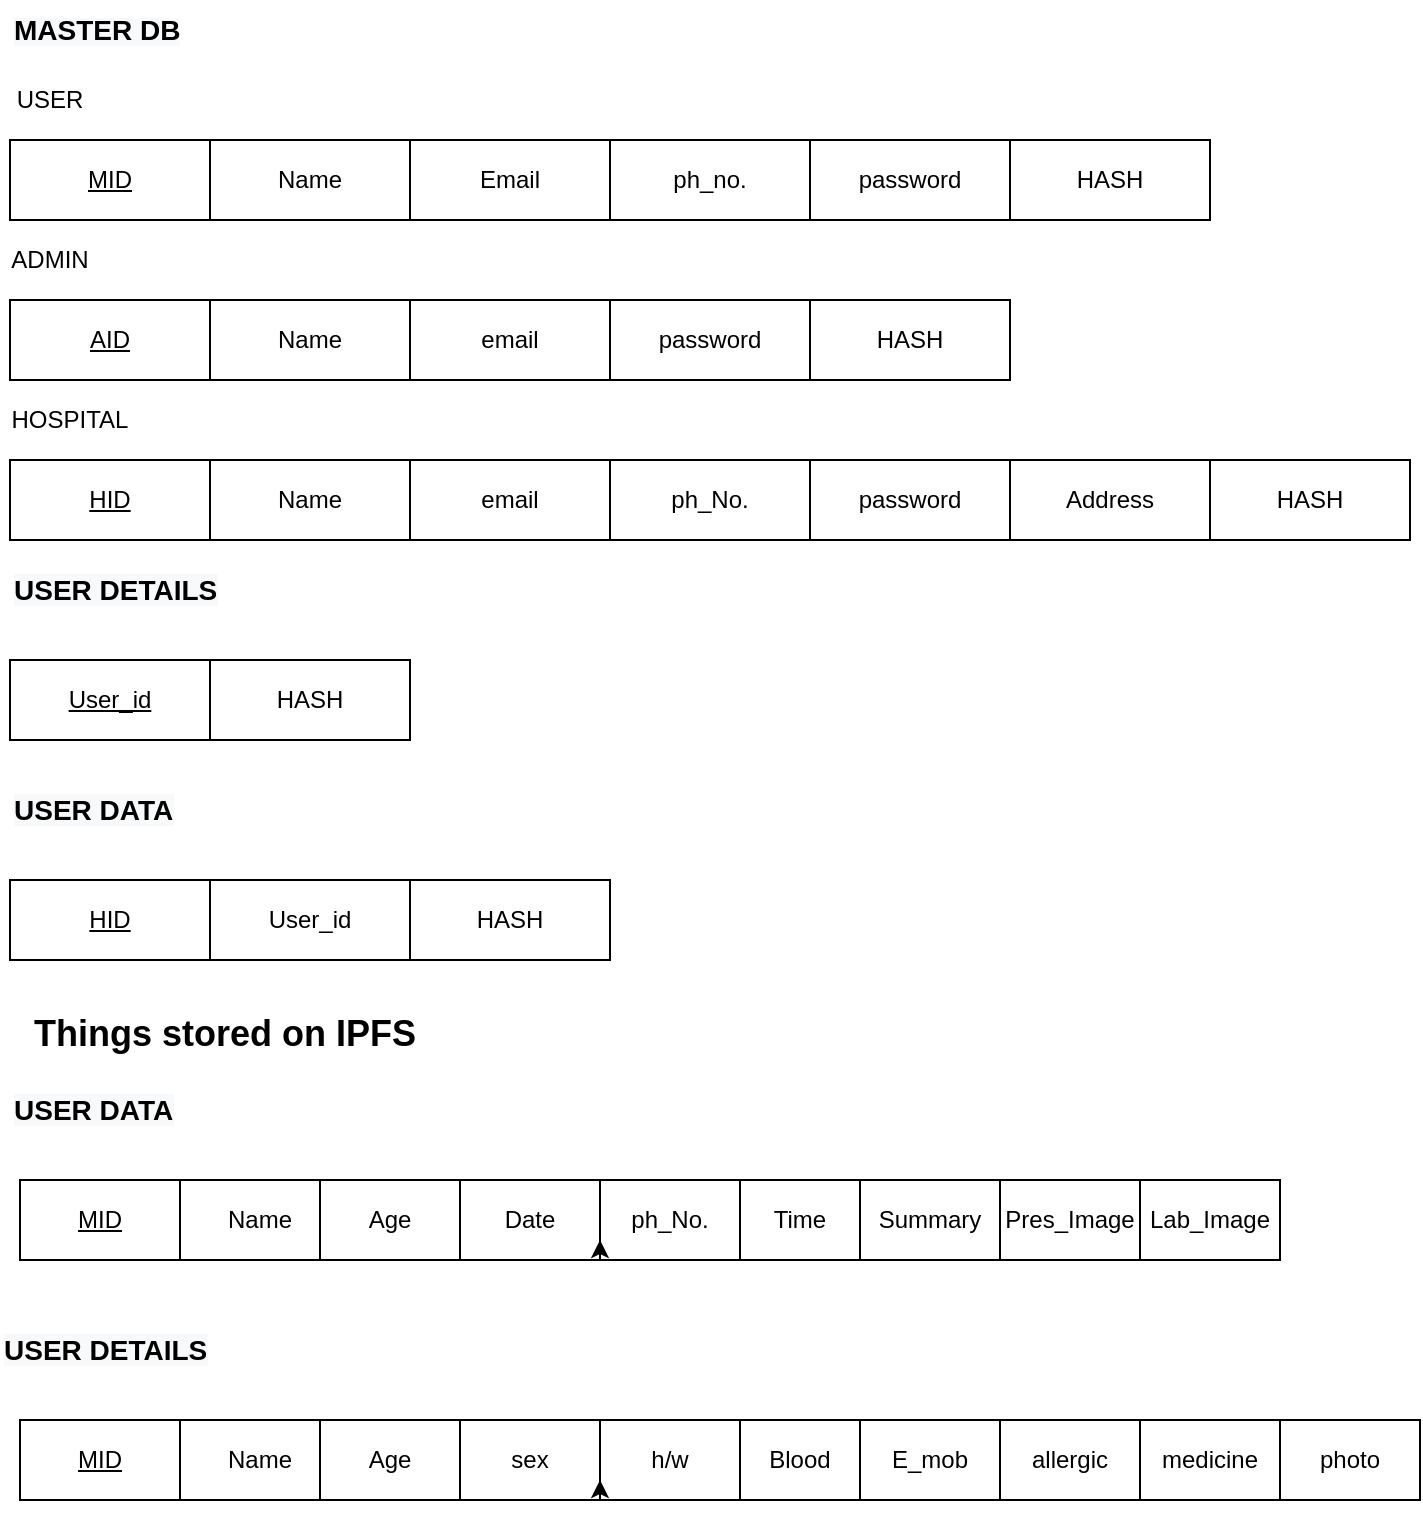 <mxfile version="13.9.9" type="device"><diagram id="O0l4MzZYGpeSpDicIB4F" name="Page-1"><mxGraphModel dx="488" dy="282" grid="1" gridSize="10" guides="1" tooltips="1" connect="1" arrows="1" fold="1" page="1" pageScale="1" pageWidth="850" pageHeight="1100" math="0" shadow="0"><root><mxCell id="0"/><mxCell id="1" parent="0"/><mxCell id="fEGNjA-mI5WPNK1NcOuQ-1" value="&lt;u&gt;MID&lt;/u&gt;" style="whiteSpace=wrap;html=1;align=center;" parent="1" vertex="1"><mxGeometry x="70" y="80" width="100" height="40" as="geometry"/></mxCell><mxCell id="fEGNjA-mI5WPNK1NcOuQ-2" value="Name" style="whiteSpace=wrap;html=1;align=center;" parent="1" vertex="1"><mxGeometry x="170" y="80" width="100" height="40" as="geometry"/></mxCell><mxCell id="fEGNjA-mI5WPNK1NcOuQ-3" value="Email" style="whiteSpace=wrap;html=1;align=center;" parent="1" vertex="1"><mxGeometry x="270" y="80" width="100" height="40" as="geometry"/></mxCell><mxCell id="fEGNjA-mI5WPNK1NcOuQ-4" value="ph_no." style="whiteSpace=wrap;html=1;align=center;" parent="1" vertex="1"><mxGeometry x="370" y="80" width="100" height="40" as="geometry"/></mxCell><mxCell id="fEGNjA-mI5WPNK1NcOuQ-5" value="password" style="whiteSpace=wrap;html=1;align=center;" parent="1" vertex="1"><mxGeometry x="470" y="80" width="100" height="40" as="geometry"/></mxCell><mxCell id="fEGNjA-mI5WPNK1NcOuQ-6" value="&lt;u&gt;AID&lt;/u&gt;" style="whiteSpace=wrap;html=1;align=center;" parent="1" vertex="1"><mxGeometry x="70" y="160" width="100" height="40" as="geometry"/></mxCell><mxCell id="fEGNjA-mI5WPNK1NcOuQ-7" value="Name" style="whiteSpace=wrap;html=1;align=center;" parent="1" vertex="1"><mxGeometry x="170" y="160" width="100" height="40" as="geometry"/></mxCell><mxCell id="fEGNjA-mI5WPNK1NcOuQ-8" value="email" style="whiteSpace=wrap;html=1;align=center;" parent="1" vertex="1"><mxGeometry x="270" y="160" width="100" height="40" as="geometry"/></mxCell><mxCell id="fEGNjA-mI5WPNK1NcOuQ-9" value="password" style="whiteSpace=wrap;html=1;align=center;" parent="1" vertex="1"><mxGeometry x="370" y="160" width="100" height="40" as="geometry"/></mxCell><mxCell id="fEGNjA-mI5WPNK1NcOuQ-10" value="HASH" style="whiteSpace=wrap;html=1;align=center;" parent="1" vertex="1"><mxGeometry x="470" y="160" width="100" height="40" as="geometry"/></mxCell><mxCell id="fEGNjA-mI5WPNK1NcOuQ-11" value="&lt;u&gt;HID&lt;/u&gt;" style="whiteSpace=wrap;html=1;align=center;" parent="1" vertex="1"><mxGeometry x="70" y="240" width="100" height="40" as="geometry"/></mxCell><mxCell id="fEGNjA-mI5WPNK1NcOuQ-12" value="Name" style="whiteSpace=wrap;html=1;align=center;" parent="1" vertex="1"><mxGeometry x="170" y="240" width="100" height="40" as="geometry"/></mxCell><mxCell id="fEGNjA-mI5WPNK1NcOuQ-13" value="email" style="whiteSpace=wrap;html=1;align=center;" parent="1" vertex="1"><mxGeometry x="270" y="240" width="100" height="40" as="geometry"/></mxCell><mxCell id="fEGNjA-mI5WPNK1NcOuQ-14" value="ph_No." style="whiteSpace=wrap;html=1;align=center;" parent="1" vertex="1"><mxGeometry x="370" y="240" width="100" height="40" as="geometry"/></mxCell><mxCell id="fEGNjA-mI5WPNK1NcOuQ-15" value="password" style="whiteSpace=wrap;html=1;align=center;" parent="1" vertex="1"><mxGeometry x="470" y="240" width="100" height="40" as="geometry"/></mxCell><mxCell id="fEGNjA-mI5WPNK1NcOuQ-27" value="USER" style="text;html=1;strokeColor=none;fillColor=none;align=center;verticalAlign=middle;whiteSpace=wrap;rounded=0;" parent="1" vertex="1"><mxGeometry x="70" y="50" width="40" height="20" as="geometry"/></mxCell><mxCell id="fEGNjA-mI5WPNK1NcOuQ-28" value="ADMIN" style="text;html=1;strokeColor=none;fillColor=none;align=center;verticalAlign=middle;whiteSpace=wrap;rounded=0;" parent="1" vertex="1"><mxGeometry x="70" y="130" width="40" height="20" as="geometry"/></mxCell><mxCell id="fEGNjA-mI5WPNK1NcOuQ-29" value="HOSPITAL" style="text;html=1;strokeColor=none;fillColor=none;align=center;verticalAlign=middle;whiteSpace=wrap;rounded=0;" parent="1" vertex="1"><mxGeometry x="80" y="210" width="40" height="20" as="geometry"/></mxCell><mxCell id="VhG3dxWV9V65xpA585kv-2" value="&lt;span style=&quot;color: rgb(0 , 0 , 0) ; font-family: &amp;#34;helvetica&amp;#34; ; font-style: normal ; letter-spacing: normal ; text-align: center ; text-indent: 0px ; text-transform: none ; word-spacing: 0px ; background-color: rgb(248 , 249 , 250) ; display: inline ; float: none&quot;&gt;&lt;font style=&quot;font-size: 14px&quot;&gt;&lt;b&gt;MASTER DB&lt;/b&gt;&lt;/font&gt;&lt;/span&gt;" style="text;whiteSpace=wrap;html=1;" vertex="1" parent="1"><mxGeometry x="70" y="10" width="110" height="30" as="geometry"/></mxCell><mxCell id="VhG3dxWV9V65xpA585kv-3" value="HASH" style="whiteSpace=wrap;html=1;align=center;" vertex="1" parent="1"><mxGeometry x="570" y="80" width="100" height="40" as="geometry"/></mxCell><mxCell id="VhG3dxWV9V65xpA585kv-4" value="Address" style="whiteSpace=wrap;html=1;align=center;" vertex="1" parent="1"><mxGeometry x="570" y="240" width="100" height="40" as="geometry"/></mxCell><mxCell id="VhG3dxWV9V65xpA585kv-5" value="HASH" style="whiteSpace=wrap;html=1;align=center;" vertex="1" parent="1"><mxGeometry x="670" y="240" width="100" height="40" as="geometry"/></mxCell><mxCell id="VhG3dxWV9V65xpA585kv-7" value="&lt;b style=&quot;color: rgb(0 , 0 , 0) ; font-family: &amp;#34;helvetica&amp;#34; ; font-size: 14px ; font-style: normal ; letter-spacing: normal ; text-align: center ; text-indent: 0px ; text-transform: none ; word-spacing: 0px ; background-color: rgb(248 , 249 , 250)&quot;&gt;USER DETAILS&lt;/b&gt;" style="text;whiteSpace=wrap;html=1;" vertex="1" parent="1"><mxGeometry x="70" y="290" width="110" height="30" as="geometry"/></mxCell><mxCell id="VhG3dxWV9V65xpA585kv-8" value="&lt;u&gt;User_id&lt;/u&gt;" style="whiteSpace=wrap;html=1;align=center;" vertex="1" parent="1"><mxGeometry x="70" y="340" width="100" height="40" as="geometry"/></mxCell><mxCell id="VhG3dxWV9V65xpA585kv-9" value="HASH" style="whiteSpace=wrap;html=1;align=center;" vertex="1" parent="1"><mxGeometry x="170" y="340" width="100" height="40" as="geometry"/></mxCell><mxCell id="VhG3dxWV9V65xpA585kv-11" value="&lt;u&gt;HID&lt;/u&gt;" style="whiteSpace=wrap;html=1;align=center;" vertex="1" parent="1"><mxGeometry x="70" y="240" width="100" height="40" as="geometry"/></mxCell><mxCell id="VhG3dxWV9V65xpA585kv-12" value="User_id" style="whiteSpace=wrap;html=1;align=center;" vertex="1" parent="1"><mxGeometry x="170" y="450" width="100" height="40" as="geometry"/></mxCell><mxCell id="VhG3dxWV9V65xpA585kv-13" value="HASH" style="whiteSpace=wrap;html=1;align=center;" vertex="1" parent="1"><mxGeometry x="270" y="450" width="100" height="40" as="geometry"/></mxCell><mxCell id="VhG3dxWV9V65xpA585kv-14" value="&lt;u&gt;HID&lt;/u&gt;" style="whiteSpace=wrap;html=1;align=center;" vertex="1" parent="1"><mxGeometry x="70" y="450" width="100" height="40" as="geometry"/></mxCell><mxCell id="VhG3dxWV9V65xpA585kv-15" value="&lt;b style=&quot;color: rgb(0 , 0 , 0) ; font-family: &amp;#34;helvetica&amp;#34; ; font-size: 14px ; font-style: normal ; letter-spacing: normal ; text-align: center ; text-indent: 0px ; text-transform: none ; word-spacing: 0px ; background-color: rgb(248 , 249 , 250)&quot;&gt;USER DATA&lt;/b&gt;" style="text;whiteSpace=wrap;html=1;" vertex="1" parent="1"><mxGeometry x="70" y="400" width="110" height="30" as="geometry"/></mxCell><mxCell id="VhG3dxWV9V65xpA585kv-16" value="&lt;div style=&quot;text-align: center&quot;&gt;&lt;font face=&quot;helvetica&quot; style=&quot;font-size: 18px&quot;&gt;&lt;b&gt;Things stored on IPFS&lt;/b&gt;&lt;/font&gt;&lt;/div&gt;" style="text;whiteSpace=wrap;html=1;" vertex="1" parent="1"><mxGeometry x="80" y="510" width="200" height="30" as="geometry"/></mxCell><mxCell id="VhG3dxWV9V65xpA585kv-17" value="Name" style="whiteSpace=wrap;html=1;align=center;" vertex="1" parent="1"><mxGeometry x="155" y="600" width="80" height="40" as="geometry"/></mxCell><mxCell id="VhG3dxWV9V65xpA585kv-19" value="ph_No." style="whiteSpace=wrap;html=1;align=center;" vertex="1" parent="1"><mxGeometry x="365" y="600" width="70" height="40" as="geometry"/></mxCell><mxCell id="VhG3dxWV9V65xpA585kv-21" value="Summary" style="whiteSpace=wrap;html=1;align=center;" vertex="1" parent="1"><mxGeometry x="495" y="600" width="70" height="40" as="geometry"/></mxCell><mxCell id="VhG3dxWV9V65xpA585kv-22" value="Pres_Image" style="whiteSpace=wrap;html=1;align=center;" vertex="1" parent="1"><mxGeometry x="565" y="600" width="70" height="40" as="geometry"/></mxCell><mxCell id="VhG3dxWV9V65xpA585kv-24" value="&lt;b style=&quot;color: rgb(0, 0, 0); font-style: normal; letter-spacing: normal; text-indent: 0px; text-transform: none; word-spacing: 0px; font-family: helvetica; font-size: 14px; text-align: center; background-color: rgb(248, 249, 250);&quot;&gt;USER DATA&lt;/b&gt;" style="text;whiteSpace=wrap;html=1;" vertex="1" parent="1"><mxGeometry x="70" y="550" width="110" height="30" as="geometry"/></mxCell><mxCell id="VhG3dxWV9V65xpA585kv-26" value="&lt;u&gt;MID&lt;/u&gt;" style="whiteSpace=wrap;html=1;align=center;" vertex="1" parent="1"><mxGeometry x="75" y="600" width="80" height="40" as="geometry"/></mxCell><mxCell id="VhG3dxWV9V65xpA585kv-27" value="Age" style="whiteSpace=wrap;html=1;align=center;" vertex="1" parent="1"><mxGeometry x="225" y="600" width="70" height="40" as="geometry"/></mxCell><mxCell id="VhG3dxWV9V65xpA585kv-28" value="Date" style="whiteSpace=wrap;html=1;align=center;" vertex="1" parent="1"><mxGeometry x="295" y="600" width="70" height="40" as="geometry"/></mxCell><mxCell id="VhG3dxWV9V65xpA585kv-29" value="Time" style="whiteSpace=wrap;html=1;align=center;" vertex="1" parent="1"><mxGeometry x="435" y="600" width="60" height="40" as="geometry"/></mxCell><mxCell id="VhG3dxWV9V65xpA585kv-30" value="Lab_Image" style="whiteSpace=wrap;html=1;align=center;" vertex="1" parent="1"><mxGeometry x="635" y="600" width="70" height="40" as="geometry"/></mxCell><mxCell id="VhG3dxWV9V65xpA585kv-33" style="edgeStyle=orthogonalEdgeStyle;rounded=0;orthogonalLoop=1;jettySize=auto;html=1;exitX=0.25;exitY=1;exitDx=0;exitDy=0;entryX=0;entryY=0.75;entryDx=0;entryDy=0;" edge="1" parent="1" source="VhG3dxWV9V65xpA585kv-19" target="VhG3dxWV9V65xpA585kv-19"><mxGeometry relative="1" as="geometry"/></mxCell><mxCell id="VhG3dxWV9V65xpA585kv-34" value="Name" style="whiteSpace=wrap;html=1;align=center;" vertex="1" parent="1"><mxGeometry x="155" y="720" width="80" height="40" as="geometry"/></mxCell><mxCell id="VhG3dxWV9V65xpA585kv-35" value="h/w" style="whiteSpace=wrap;html=1;align=center;" vertex="1" parent="1"><mxGeometry x="365" y="720" width="70" height="40" as="geometry"/></mxCell><mxCell id="VhG3dxWV9V65xpA585kv-36" value="E_mob" style="whiteSpace=wrap;html=1;align=center;" vertex="1" parent="1"><mxGeometry x="495" y="720" width="70" height="40" as="geometry"/></mxCell><mxCell id="VhG3dxWV9V65xpA585kv-37" value="allergic" style="whiteSpace=wrap;html=1;align=center;" vertex="1" parent="1"><mxGeometry x="565" y="720" width="70" height="40" as="geometry"/></mxCell><mxCell id="VhG3dxWV9V65xpA585kv-38" value="&lt;u&gt;MID&lt;/u&gt;" style="whiteSpace=wrap;html=1;align=center;" vertex="1" parent="1"><mxGeometry x="75" y="720" width="80" height="40" as="geometry"/></mxCell><mxCell id="VhG3dxWV9V65xpA585kv-39" value="Age" style="whiteSpace=wrap;html=1;align=center;" vertex="1" parent="1"><mxGeometry x="225" y="720" width="70" height="40" as="geometry"/></mxCell><mxCell id="VhG3dxWV9V65xpA585kv-40" value="sex" style="whiteSpace=wrap;html=1;align=center;" vertex="1" parent="1"><mxGeometry x="295" y="720" width="70" height="40" as="geometry"/></mxCell><mxCell id="VhG3dxWV9V65xpA585kv-41" value="Blood" style="whiteSpace=wrap;html=1;align=center;" vertex="1" parent="1"><mxGeometry x="435" y="720" width="60" height="40" as="geometry"/></mxCell><mxCell id="VhG3dxWV9V65xpA585kv-42" value="medicine" style="whiteSpace=wrap;html=1;align=center;" vertex="1" parent="1"><mxGeometry x="635" y="720" width="70" height="40" as="geometry"/></mxCell><mxCell id="VhG3dxWV9V65xpA585kv-43" style="edgeStyle=orthogonalEdgeStyle;rounded=0;orthogonalLoop=1;jettySize=auto;html=1;exitX=0.25;exitY=1;exitDx=0;exitDy=0;entryX=0;entryY=0.75;entryDx=0;entryDy=0;" edge="1" parent="1" source="VhG3dxWV9V65xpA585kv-35" target="VhG3dxWV9V65xpA585kv-35"><mxGeometry relative="1" as="geometry"/></mxCell><mxCell id="VhG3dxWV9V65xpA585kv-44" value="photo" style="whiteSpace=wrap;html=1;align=center;" vertex="1" parent="1"><mxGeometry x="705" y="720" width="70" height="40" as="geometry"/></mxCell><mxCell id="VhG3dxWV9V65xpA585kv-46" value="&lt;b style=&quot;color: rgb(0 , 0 , 0) ; font-style: normal ; letter-spacing: normal ; text-indent: 0px ; text-transform: none ; word-spacing: 0px ; font-family: &amp;#34;helvetica&amp;#34; ; font-size: 14px ; text-align: center ; background-color: rgb(248 , 249 , 250)&quot;&gt;USER DETAILS&lt;/b&gt;" style="text;whiteSpace=wrap;html=1;" vertex="1" parent="1"><mxGeometry x="65" y="670" width="110" height="30" as="geometry"/></mxCell></root></mxGraphModel></diagram></mxfile>
